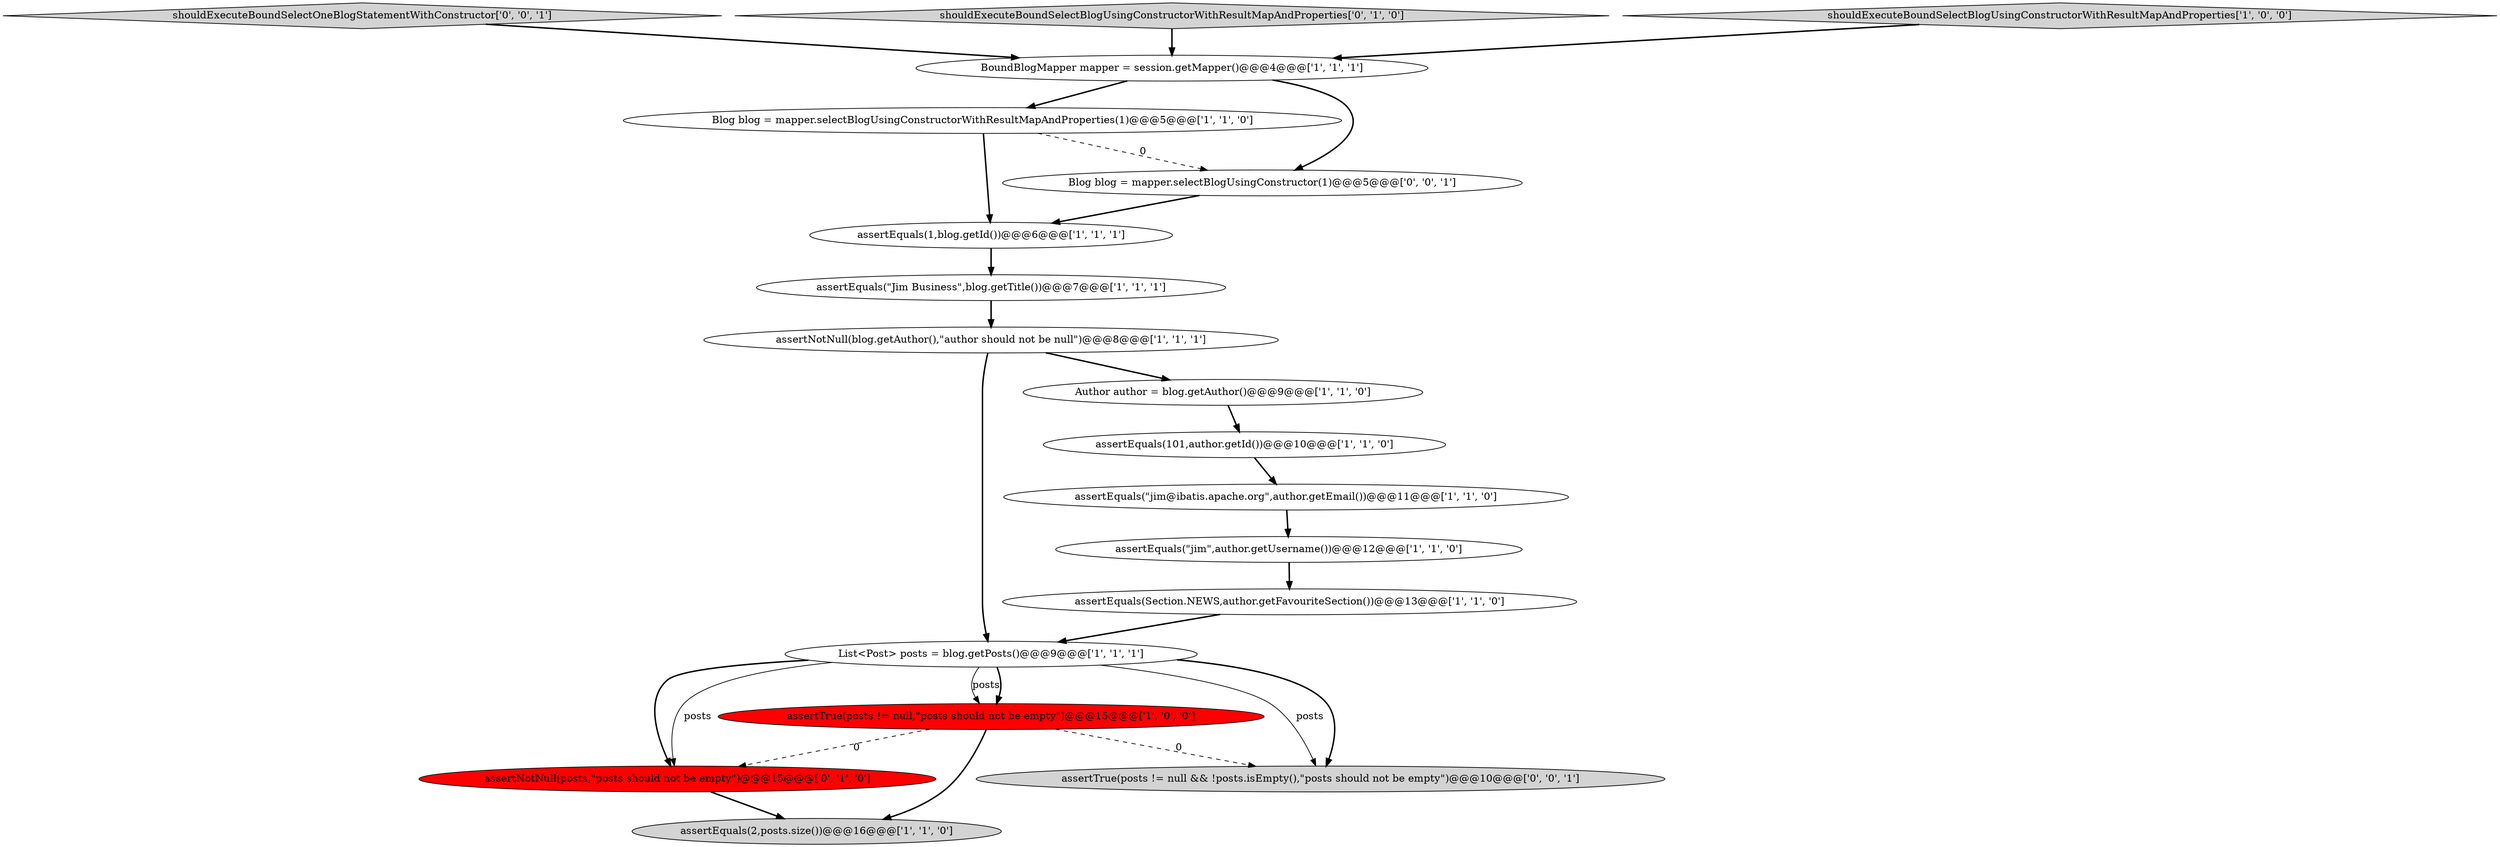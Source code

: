digraph {
11 [style = filled, label = "assertEquals(\"jim@ibatis.apache.org\",author.getEmail())@@@11@@@['1', '1', '0']", fillcolor = white, shape = ellipse image = "AAA0AAABBB1BBB"];
15 [style = filled, label = "assertNotNull(posts,\"posts should not be empty\")@@@15@@@['0', '1', '0']", fillcolor = red, shape = ellipse image = "AAA1AAABBB2BBB"];
12 [style = filled, label = "List<Post> posts = blog.getPosts()@@@9@@@['1', '1', '1']", fillcolor = white, shape = ellipse image = "AAA0AAABBB1BBB"];
6 [style = filled, label = "assertEquals(101,author.getId())@@@10@@@['1', '1', '0']", fillcolor = white, shape = ellipse image = "AAA0AAABBB1BBB"];
8 [style = filled, label = "assertNotNull(blog.getAuthor(),\"author should not be null\")@@@8@@@['1', '1', '1']", fillcolor = white, shape = ellipse image = "AAA0AAABBB1BBB"];
3 [style = filled, label = "Author author = blog.getAuthor()@@@9@@@['1', '1', '0']", fillcolor = white, shape = ellipse image = "AAA0AAABBB1BBB"];
2 [style = filled, label = "assertEquals(\"Jim Business\",blog.getTitle())@@@7@@@['1', '1', '1']", fillcolor = white, shape = ellipse image = "AAA0AAABBB1BBB"];
4 [style = filled, label = "assertEquals(2,posts.size())@@@16@@@['1', '1', '0']", fillcolor = lightgray, shape = ellipse image = "AAA0AAABBB1BBB"];
18 [style = filled, label = "assertTrue(posts != null && !posts.isEmpty(),\"posts should not be empty\")@@@10@@@['0', '0', '1']", fillcolor = lightgray, shape = ellipse image = "AAA0AAABBB3BBB"];
0 [style = filled, label = "Blog blog = mapper.selectBlogUsingConstructorWithResultMapAndProperties(1)@@@5@@@['1', '1', '0']", fillcolor = white, shape = ellipse image = "AAA0AAABBB1BBB"];
1 [style = filled, label = "assertEquals(\"jim\",author.getUsername())@@@12@@@['1', '1', '0']", fillcolor = white, shape = ellipse image = "AAA0AAABBB1BBB"];
17 [style = filled, label = "Blog blog = mapper.selectBlogUsingConstructor(1)@@@5@@@['0', '0', '1']", fillcolor = white, shape = ellipse image = "AAA0AAABBB3BBB"];
16 [style = filled, label = "shouldExecuteBoundSelectOneBlogStatementWithConstructor['0', '0', '1']", fillcolor = lightgray, shape = diamond image = "AAA0AAABBB3BBB"];
7 [style = filled, label = "assertEquals(Section.NEWS,author.getFavouriteSection())@@@13@@@['1', '1', '0']", fillcolor = white, shape = ellipse image = "AAA0AAABBB1BBB"];
14 [style = filled, label = "shouldExecuteBoundSelectBlogUsingConstructorWithResultMapAndProperties['0', '1', '0']", fillcolor = lightgray, shape = diamond image = "AAA0AAABBB2BBB"];
13 [style = filled, label = "assertTrue(posts != null,\"posts should not be empty\")@@@15@@@['1', '0', '0']", fillcolor = red, shape = ellipse image = "AAA1AAABBB1BBB"];
9 [style = filled, label = "BoundBlogMapper mapper = session.getMapper()@@@4@@@['1', '1', '1']", fillcolor = white, shape = ellipse image = "AAA0AAABBB1BBB"];
5 [style = filled, label = "assertEquals(1,blog.getId())@@@6@@@['1', '1', '1']", fillcolor = white, shape = ellipse image = "AAA0AAABBB1BBB"];
10 [style = filled, label = "shouldExecuteBoundSelectBlogUsingConstructorWithResultMapAndProperties['1', '0', '0']", fillcolor = lightgray, shape = diamond image = "AAA0AAABBB1BBB"];
17->5 [style = bold, label=""];
9->0 [style = bold, label=""];
11->1 [style = bold, label=""];
7->12 [style = bold, label=""];
8->3 [style = bold, label=""];
12->15 [style = bold, label=""];
3->6 [style = bold, label=""];
9->17 [style = bold, label=""];
12->18 [style = solid, label="posts"];
12->13 [style = solid, label="posts"];
0->17 [style = dashed, label="0"];
1->7 [style = bold, label=""];
13->15 [style = dashed, label="0"];
12->13 [style = bold, label=""];
5->2 [style = bold, label=""];
6->11 [style = bold, label=""];
15->4 [style = bold, label=""];
12->18 [style = bold, label=""];
8->12 [style = bold, label=""];
14->9 [style = bold, label=""];
10->9 [style = bold, label=""];
12->15 [style = solid, label="posts"];
13->18 [style = dashed, label="0"];
16->9 [style = bold, label=""];
2->8 [style = bold, label=""];
0->5 [style = bold, label=""];
13->4 [style = bold, label=""];
}

